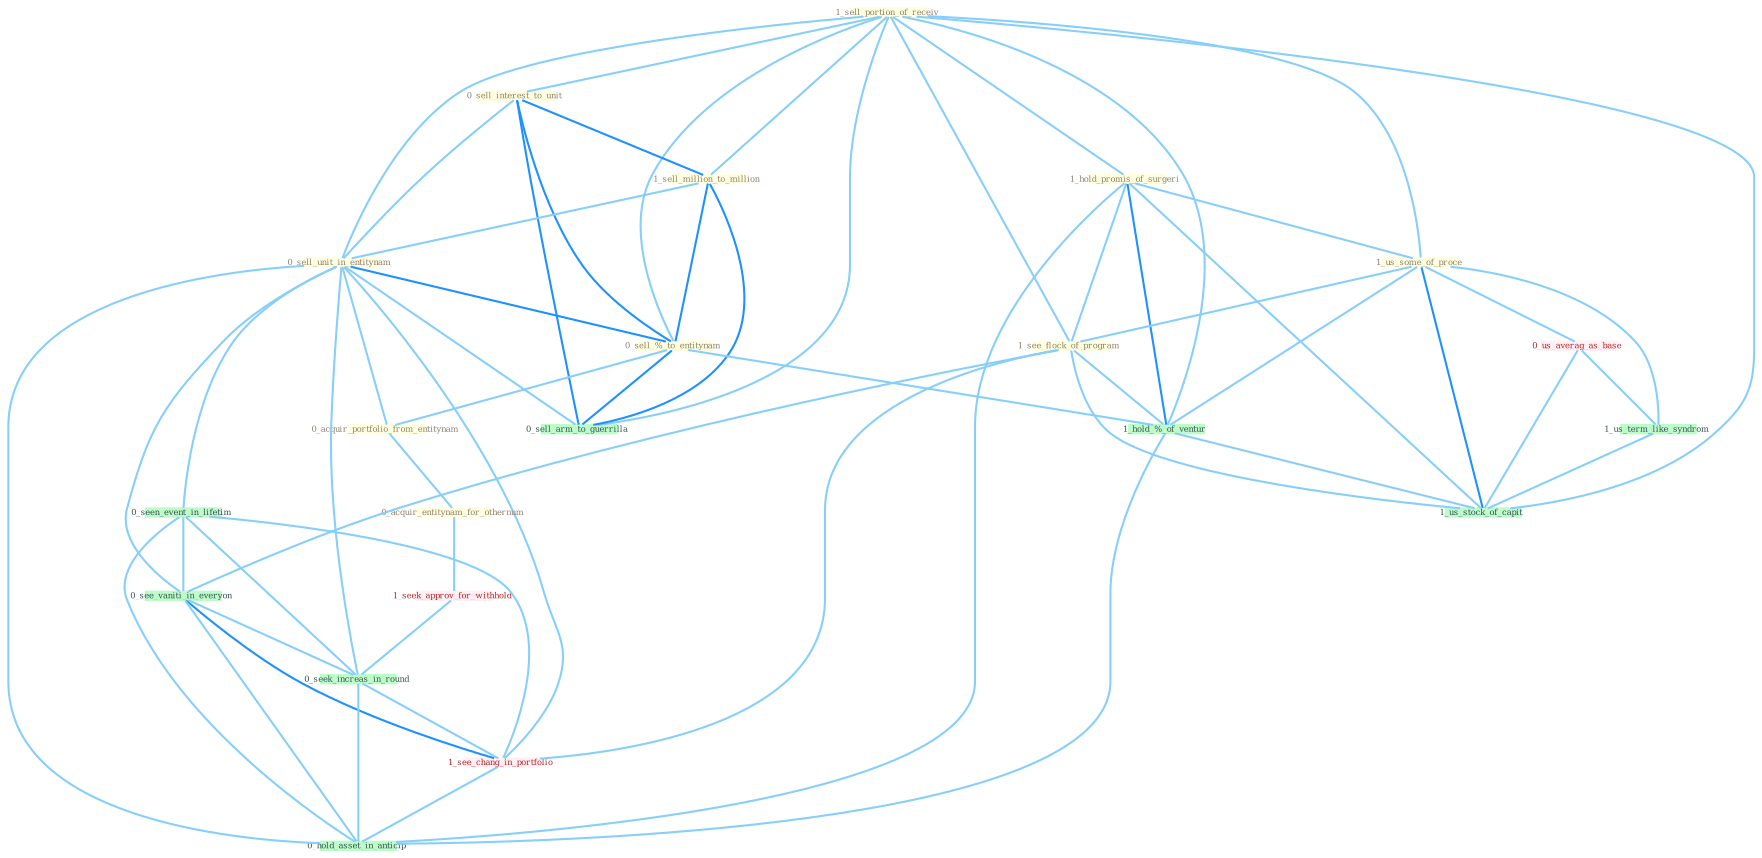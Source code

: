 Graph G{ 
    node
    [shape=polygon,style=filled,width=.5,height=.06,color="#BDFCC9",fixedsize=true,fontsize=4,
    fontcolor="#2f4f4f"];
    {node
    [color="#ffffe0", fontcolor="#8b7d6b"] "1_sell_portion_of_receiv " "1_hold_promis_of_surgeri " "0_sell_interest_to_unit " "1_sell_million_to_million " "0_sell_unit_in_entitynam " "0_sell_%_to_entitynam " "0_acquir_portfolio_from_entitynam " "1_us_some_of_proce " "1_see_flock_of_program " "0_acquir_entitynam_for_othernum "}
{node [color="#fff0f5", fontcolor="#b22222"] "0_us_averag_as_base " "1_seek_approv_for_withhold " "1_see_chang_in_portfolio "}
edge [color="#B0E2FF"];

	"1_sell_portion_of_receiv " -- "1_hold_promis_of_surgeri " [w="1", color="#87cefa" ];
	"1_sell_portion_of_receiv " -- "0_sell_interest_to_unit " [w="1", color="#87cefa" ];
	"1_sell_portion_of_receiv " -- "1_sell_million_to_million " [w="1", color="#87cefa" ];
	"1_sell_portion_of_receiv " -- "0_sell_unit_in_entitynam " [w="1", color="#87cefa" ];
	"1_sell_portion_of_receiv " -- "0_sell_%_to_entitynam " [w="1", color="#87cefa" ];
	"1_sell_portion_of_receiv " -- "1_us_some_of_proce " [w="1", color="#87cefa" ];
	"1_sell_portion_of_receiv " -- "1_see_flock_of_program " [w="1", color="#87cefa" ];
	"1_sell_portion_of_receiv " -- "1_hold_%_of_ventur " [w="1", color="#87cefa" ];
	"1_sell_portion_of_receiv " -- "0_sell_arm_to_guerrilla " [w="1", color="#87cefa" ];
	"1_sell_portion_of_receiv " -- "1_us_stock_of_capit " [w="1", color="#87cefa" ];
	"1_hold_promis_of_surgeri " -- "1_us_some_of_proce " [w="1", color="#87cefa" ];
	"1_hold_promis_of_surgeri " -- "1_see_flock_of_program " [w="1", color="#87cefa" ];
	"1_hold_promis_of_surgeri " -- "1_hold_%_of_ventur " [w="2", color="#1e90ff" , len=0.8];
	"1_hold_promis_of_surgeri " -- "1_us_stock_of_capit " [w="1", color="#87cefa" ];
	"1_hold_promis_of_surgeri " -- "0_hold_asset_in_anticip " [w="1", color="#87cefa" ];
	"0_sell_interest_to_unit " -- "1_sell_million_to_million " [w="2", color="#1e90ff" , len=0.8];
	"0_sell_interest_to_unit " -- "0_sell_unit_in_entitynam " [w="1", color="#87cefa" ];
	"0_sell_interest_to_unit " -- "0_sell_%_to_entitynam " [w="2", color="#1e90ff" , len=0.8];
	"0_sell_interest_to_unit " -- "0_sell_arm_to_guerrilla " [w="2", color="#1e90ff" , len=0.8];
	"1_sell_million_to_million " -- "0_sell_unit_in_entitynam " [w="1", color="#87cefa" ];
	"1_sell_million_to_million " -- "0_sell_%_to_entitynam " [w="2", color="#1e90ff" , len=0.8];
	"1_sell_million_to_million " -- "0_sell_arm_to_guerrilla " [w="2", color="#1e90ff" , len=0.8];
	"0_sell_unit_in_entitynam " -- "0_sell_%_to_entitynam " [w="2", color="#1e90ff" , len=0.8];
	"0_sell_unit_in_entitynam " -- "0_acquir_portfolio_from_entitynam " [w="1", color="#87cefa" ];
	"0_sell_unit_in_entitynam " -- "0_seen_event_in_lifetim " [w="1", color="#87cefa" ];
	"0_sell_unit_in_entitynam " -- "0_see_vaniti_in_everyon " [w="1", color="#87cefa" ];
	"0_sell_unit_in_entitynam " -- "0_sell_arm_to_guerrilla " [w="1", color="#87cefa" ];
	"0_sell_unit_in_entitynam " -- "0_seek_increas_in_round " [w="1", color="#87cefa" ];
	"0_sell_unit_in_entitynam " -- "1_see_chang_in_portfolio " [w="1", color="#87cefa" ];
	"0_sell_unit_in_entitynam " -- "0_hold_asset_in_anticip " [w="1", color="#87cefa" ];
	"0_sell_%_to_entitynam " -- "0_acquir_portfolio_from_entitynam " [w="1", color="#87cefa" ];
	"0_sell_%_to_entitynam " -- "1_hold_%_of_ventur " [w="1", color="#87cefa" ];
	"0_sell_%_to_entitynam " -- "0_sell_arm_to_guerrilla " [w="2", color="#1e90ff" , len=0.8];
	"0_acquir_portfolio_from_entitynam " -- "0_acquir_entitynam_for_othernum " [w="1", color="#87cefa" ];
	"1_us_some_of_proce " -- "1_see_flock_of_program " [w="1", color="#87cefa" ];
	"1_us_some_of_proce " -- "0_us_averag_as_base " [w="1", color="#87cefa" ];
	"1_us_some_of_proce " -- "1_us_term_like_syndrom " [w="1", color="#87cefa" ];
	"1_us_some_of_proce " -- "1_hold_%_of_ventur " [w="1", color="#87cefa" ];
	"1_us_some_of_proce " -- "1_us_stock_of_capit " [w="2", color="#1e90ff" , len=0.8];
	"1_see_flock_of_program " -- "1_hold_%_of_ventur " [w="1", color="#87cefa" ];
	"1_see_flock_of_program " -- "0_see_vaniti_in_everyon " [w="1", color="#87cefa" ];
	"1_see_flock_of_program " -- "1_us_stock_of_capit " [w="1", color="#87cefa" ];
	"1_see_flock_of_program " -- "1_see_chang_in_portfolio " [w="1", color="#87cefa" ];
	"0_acquir_entitynam_for_othernum " -- "1_seek_approv_for_withhold " [w="1", color="#87cefa" ];
	"0_seen_event_in_lifetim " -- "0_see_vaniti_in_everyon " [w="1", color="#87cefa" ];
	"0_seen_event_in_lifetim " -- "0_seek_increas_in_round " [w="1", color="#87cefa" ];
	"0_seen_event_in_lifetim " -- "1_see_chang_in_portfolio " [w="1", color="#87cefa" ];
	"0_seen_event_in_lifetim " -- "0_hold_asset_in_anticip " [w="1", color="#87cefa" ];
	"0_us_averag_as_base " -- "1_us_term_like_syndrom " [w="1", color="#87cefa" ];
	"0_us_averag_as_base " -- "1_us_stock_of_capit " [w="1", color="#87cefa" ];
	"1_us_term_like_syndrom " -- "1_us_stock_of_capit " [w="1", color="#87cefa" ];
	"1_seek_approv_for_withhold " -- "0_seek_increas_in_round " [w="1", color="#87cefa" ];
	"1_hold_%_of_ventur " -- "1_us_stock_of_capit " [w="1", color="#87cefa" ];
	"1_hold_%_of_ventur " -- "0_hold_asset_in_anticip " [w="1", color="#87cefa" ];
	"0_see_vaniti_in_everyon " -- "0_seek_increas_in_round " [w="1", color="#87cefa" ];
	"0_see_vaniti_in_everyon " -- "1_see_chang_in_portfolio " [w="2", color="#1e90ff" , len=0.8];
	"0_see_vaniti_in_everyon " -- "0_hold_asset_in_anticip " [w="1", color="#87cefa" ];
	"0_seek_increas_in_round " -- "1_see_chang_in_portfolio " [w="1", color="#87cefa" ];
	"0_seek_increas_in_round " -- "0_hold_asset_in_anticip " [w="1", color="#87cefa" ];
	"1_see_chang_in_portfolio " -- "0_hold_asset_in_anticip " [w="1", color="#87cefa" ];
}